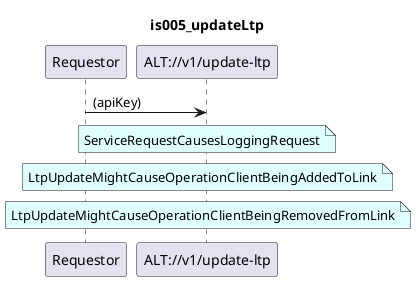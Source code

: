 @startuml is005_updateLtp
skinparam responseMessageBelowArrow true

title
is005_updateLtp
end title

participant "Requestor" as requestor
participant "ALT://v1/update-ltp" as alt

requestor -> alt : (apiKey)

note over alt #LightCyan
ServiceRequestCausesLoggingRequest
end note

note over alt #LightCyan
LtpUpdateMightCauseOperationClientBeingAddedToLink
end note

note over alt #LightCyan
LtpUpdateMightCauseOperationClientBeingRemovedFromLink
end note

@enduml